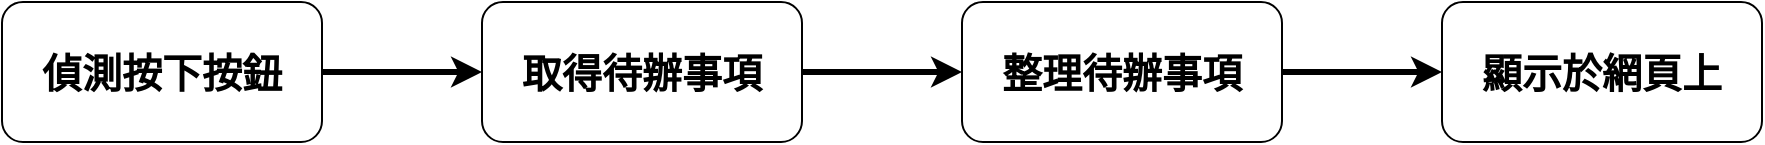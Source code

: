 <mxfile version="13.1.3">
    <diagram id="6hGFLwfOUW9BJ-s0fimq" name="Page-1">
        <mxGraphModel dx="581" dy="1131" grid="1" gridSize="10" guides="1" tooltips="1" connect="1" arrows="1" fold="1" page="1" pageScale="1" pageWidth="900" pageHeight="200" math="0" shadow="0">
            <root>
                <mxCell id="0"/>
                <mxCell id="1" parent="0"/>
                <mxCell id="43" style="edgeStyle=orthogonalEdgeStyle;rounded=0;orthogonalLoop=1;jettySize=auto;html=1;exitX=1;exitY=0.5;exitDx=0;exitDy=0;entryX=0;entryY=0.5;entryDx=0;entryDy=0;strokeWidth=3;" parent="1" source="38" target="41" edge="1">
                    <mxGeometry relative="1" as="geometry"/>
                </mxCell>
                <mxCell id="38" value="&lt;span style=&quot;font-size: 20px&quot;&gt;偵測按下按鈕&lt;br&gt;&lt;/span&gt;" style="rounded=1;whiteSpace=wrap;html=1;fontFamily=微軟正黑體;fontSize=24;fontStyle=1;" parent="1" vertex="1">
                    <mxGeometry x="10" y="65" width="160" height="70" as="geometry"/>
                </mxCell>
                <mxCell id="45" value="" style="edgeStyle=orthogonalEdgeStyle;rounded=0;orthogonalLoop=1;jettySize=auto;html=1;strokeWidth=3;" edge="1" parent="1" source="41" target="44">
                    <mxGeometry relative="1" as="geometry"/>
                </mxCell>
                <mxCell id="41" value="&lt;span style=&quot;font-size: 20px&quot;&gt;取得待辦事項&lt;br&gt;&lt;/span&gt;" style="rounded=1;whiteSpace=wrap;html=1;fontFamily=微軟正黑體;fontSize=24;fontStyle=1;" parent="1" vertex="1">
                    <mxGeometry x="250" y="65" width="160" height="70" as="geometry"/>
                </mxCell>
                <mxCell id="47" value="" style="edgeStyle=orthogonalEdgeStyle;rounded=0;orthogonalLoop=1;jettySize=auto;html=1;strokeWidth=3;" edge="1" parent="1" source="44" target="46">
                    <mxGeometry relative="1" as="geometry"/>
                </mxCell>
                <mxCell id="44" value="&lt;span style=&quot;font-size: 20px&quot;&gt;整理待辦事項&lt;br&gt;&lt;/span&gt;" style="rounded=1;whiteSpace=wrap;html=1;fontFamily=微軟正黑體;fontSize=24;fontStyle=1;" vertex="1" parent="1">
                    <mxGeometry x="490" y="65" width="160" height="70" as="geometry"/>
                </mxCell>
                <mxCell id="46" value="&lt;span style=&quot;font-size: 20px&quot;&gt;顯示於網頁上&lt;br&gt;&lt;/span&gt;" style="rounded=1;whiteSpace=wrap;html=1;fontFamily=微軟正黑體;fontSize=24;fontStyle=1;" vertex="1" parent="1">
                    <mxGeometry x="730" y="65" width="160" height="70" as="geometry"/>
                </mxCell>
            </root>
        </mxGraphModel>
    </diagram>
</mxfile>